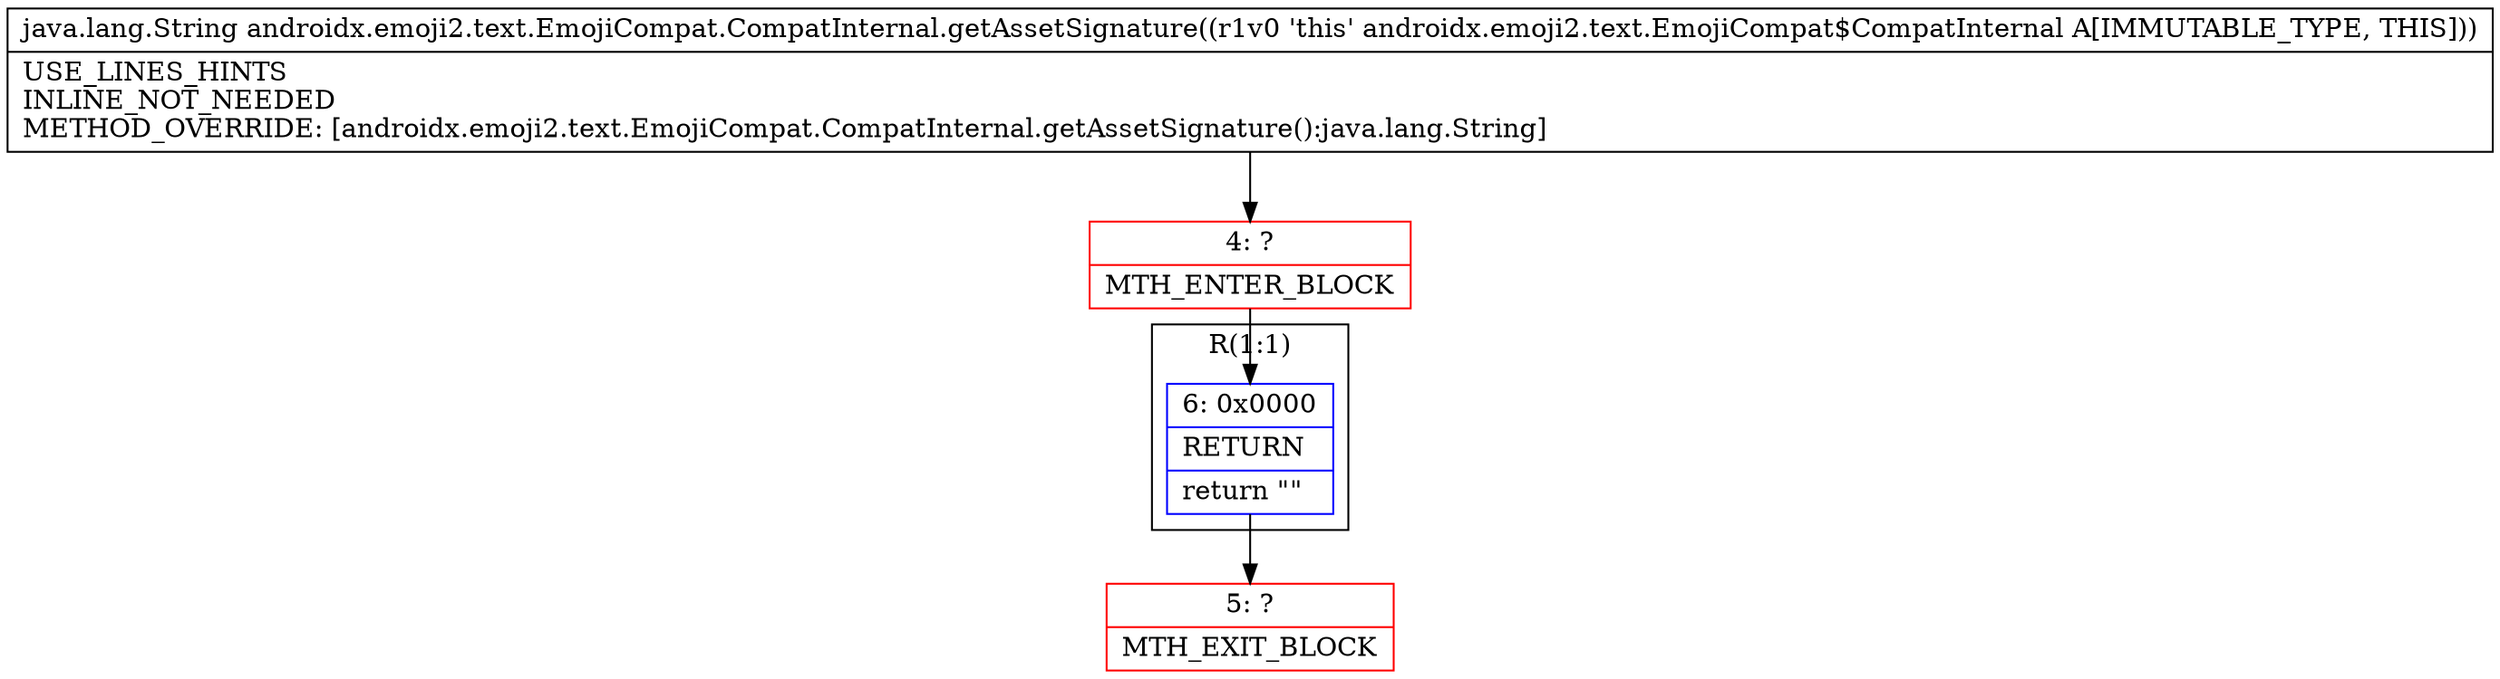 digraph "CFG forandroidx.emoji2.text.EmojiCompat.CompatInternal.getAssetSignature()Ljava\/lang\/String;" {
subgraph cluster_Region_967298410 {
label = "R(1:1)";
node [shape=record,color=blue];
Node_6 [shape=record,label="{6\:\ 0x0000|RETURN\l|return \"\"\l}"];
}
Node_4 [shape=record,color=red,label="{4\:\ ?|MTH_ENTER_BLOCK\l}"];
Node_5 [shape=record,color=red,label="{5\:\ ?|MTH_EXIT_BLOCK\l}"];
MethodNode[shape=record,label="{java.lang.String androidx.emoji2.text.EmojiCompat.CompatInternal.getAssetSignature((r1v0 'this' androidx.emoji2.text.EmojiCompat$CompatInternal A[IMMUTABLE_TYPE, THIS]))  | USE_LINES_HINTS\lINLINE_NOT_NEEDED\lMETHOD_OVERRIDE: [androidx.emoji2.text.EmojiCompat.CompatInternal.getAssetSignature():java.lang.String]\l}"];
MethodNode -> Node_4;Node_6 -> Node_5;
Node_4 -> Node_6;
}

